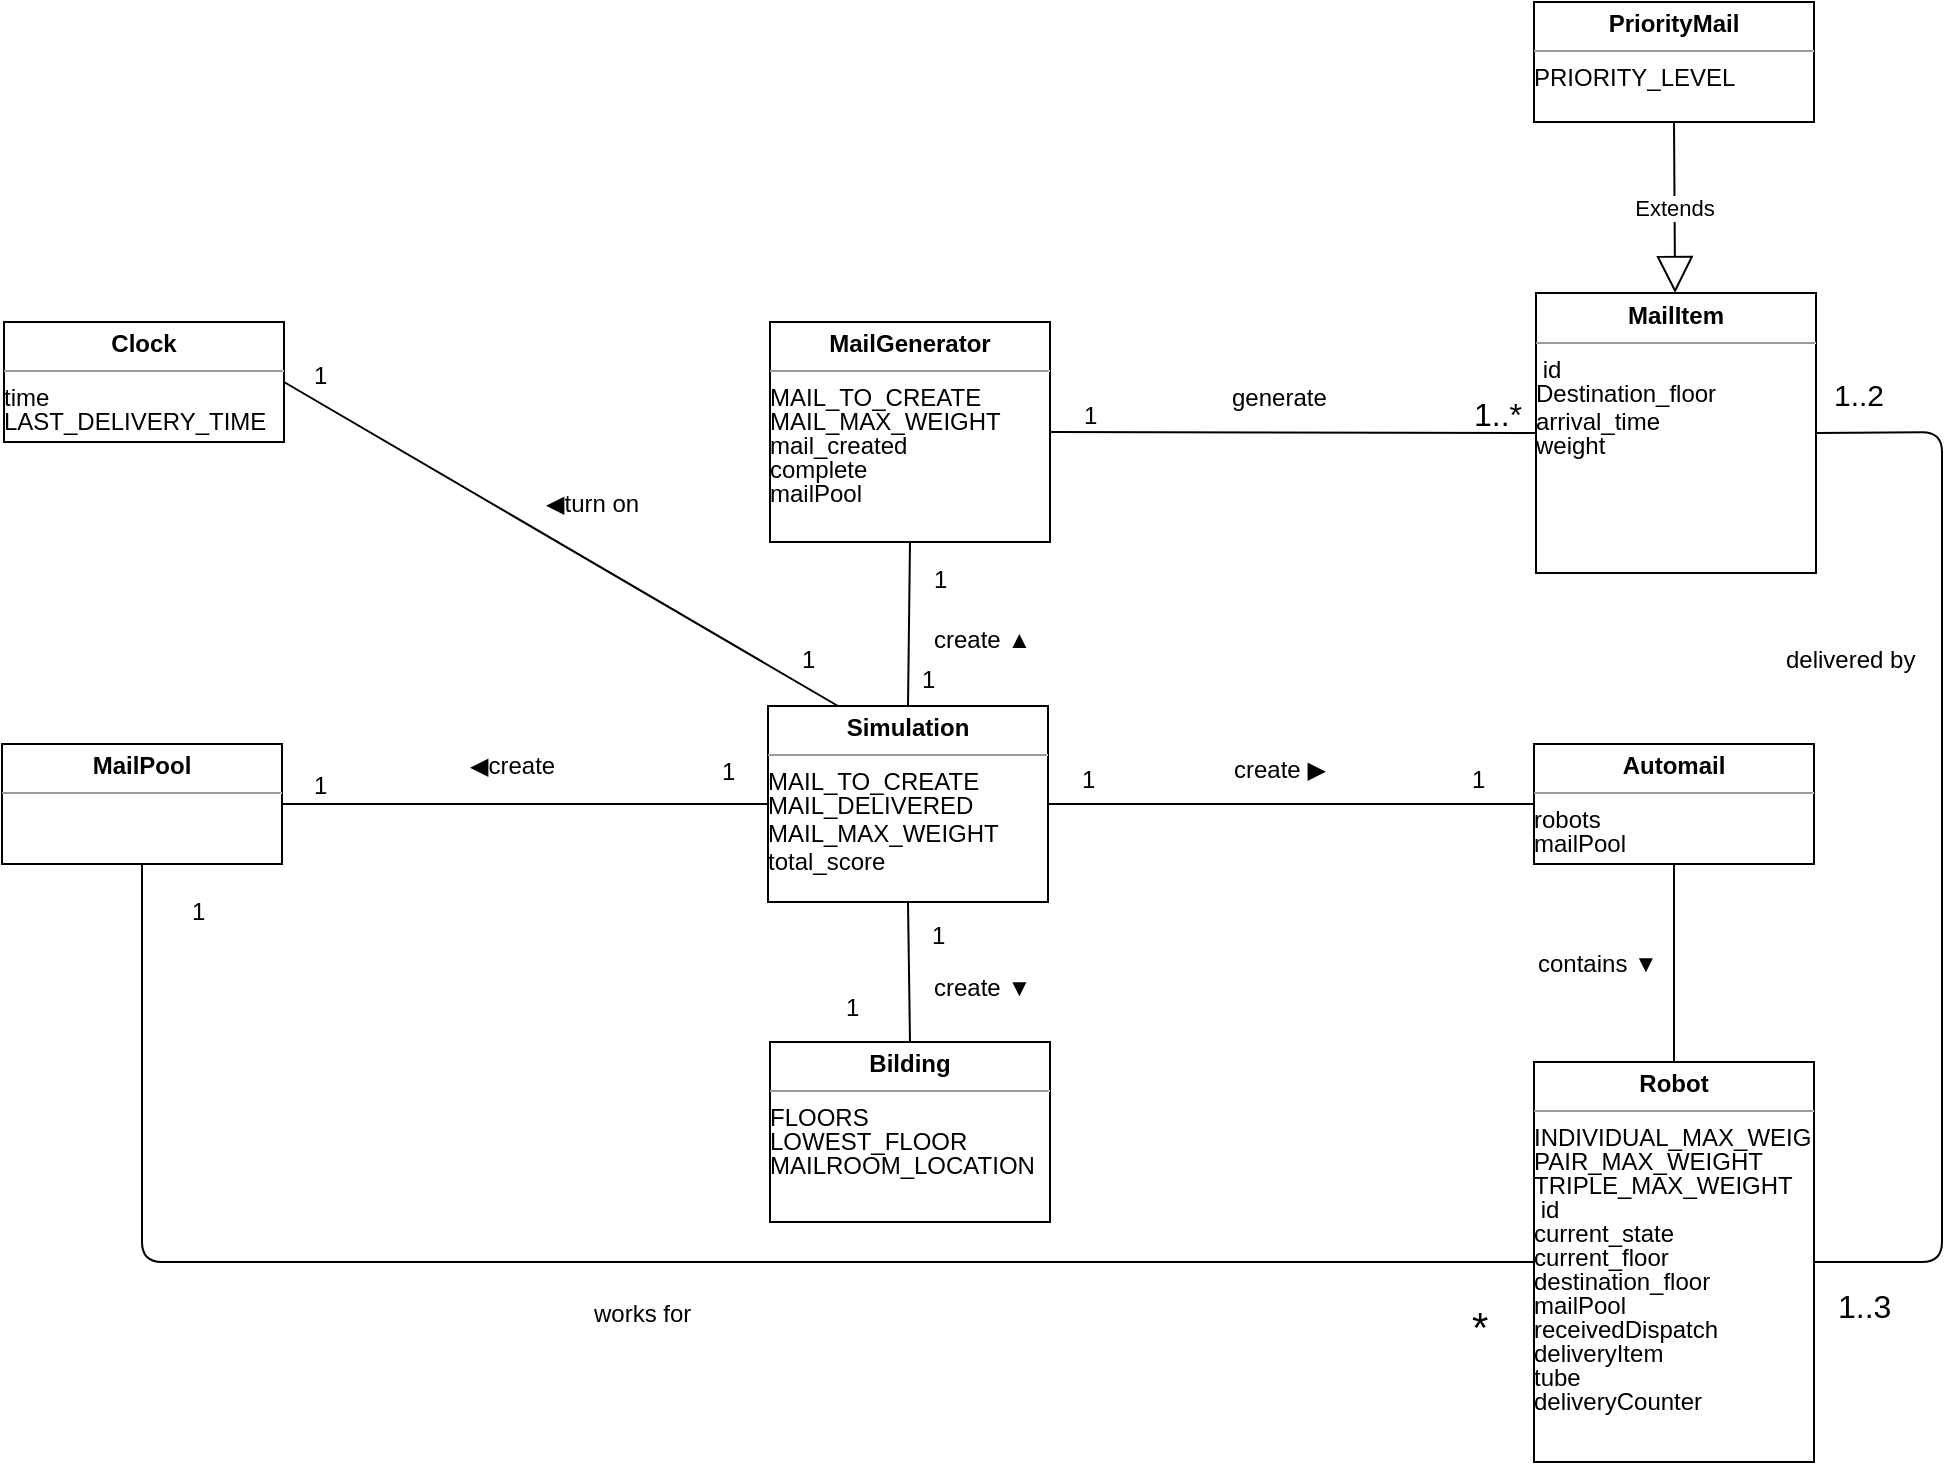 <mxfile version="10.6.3" type="github"><diagram id="4iXWmpSSHt-kRnFeCvg4" name="Page-1"><mxGraphModel dx="1370" dy="793" grid="1" gridSize="10" guides="1" tooltips="1" connect="1" arrows="1" fold="1" page="1" pageScale="1" pageWidth="1169" pageHeight="827" math="0" shadow="0"><root><mxCell id="0"/><mxCell id="1" parent="0"/><mxCell id="1b7tENHI6Y7MaqRtIq_Z-2" value="&lt;p style=&quot;margin: 0px ; margin-top: 4px ; text-align: center&quot;&gt;&lt;b&gt;Simulation&lt;/b&gt;&lt;/p&gt;&lt;hr size=&quot;1&quot;&gt;&lt;div style=&quot;height: 2px&quot;&gt;MAIL_TO_CREATE&lt;/div&gt;&lt;div style=&quot;height: 2px&quot;&gt;&lt;br&gt;&lt;/div&gt;&lt;div style=&quot;height: 2px&quot;&gt;&lt;br&gt;&lt;/div&gt;&lt;div style=&quot;height: 2px&quot;&gt;&lt;br&gt;&lt;/div&gt;&lt;div style=&quot;height: 2px&quot;&gt;&lt;br&gt;&lt;/div&gt;&lt;div style=&quot;height: 2px&quot;&gt;&lt;br&gt;&lt;/div&gt;&lt;div style=&quot;height: 2px&quot;&gt;MAIL_DELIVERED&lt;/div&gt;&lt;div style=&quot;height: 2px&quot;&gt;&lt;br&gt;&lt;/div&gt;&lt;div style=&quot;height: 2px&quot;&gt;&lt;br&gt;&lt;/div&gt;&lt;div style=&quot;height: 2px&quot;&gt;&lt;br&gt;&lt;/div&gt;&lt;div style=&quot;height: 2px&quot;&gt;&lt;br&gt;&lt;/div&gt;&lt;div style=&quot;height: 2px&quot;&gt;&lt;br&gt;&lt;/div&gt;&lt;div style=&quot;height: 2px&quot;&gt;&lt;br&gt;&lt;/div&gt;&lt;div style=&quot;height: 2px&quot;&gt;MAIL_MAX_WEIGHT&lt;/div&gt;&lt;div style=&quot;height: 2px&quot;&gt;&lt;br&gt;&lt;/div&gt;&lt;div style=&quot;height: 2px&quot;&gt;&lt;br&gt;&lt;/div&gt;&lt;div style=&quot;height: 2px&quot;&gt;&lt;br&gt;&lt;/div&gt;&lt;div style=&quot;height: 2px&quot;&gt;&lt;br&gt;&lt;/div&gt;&lt;div style=&quot;height: 2px&quot;&gt;&lt;br&gt;&lt;/div&gt;&lt;div style=&quot;height: 2px&quot;&gt;&lt;br&gt;&lt;/div&gt;&lt;div style=&quot;height: 2px&quot;&gt;total_score&lt;/div&gt;&lt;div style=&quot;height: 2px&quot;&gt;&lt;br&gt;&lt;/div&gt;&lt;div style=&quot;height: 2px&quot;&gt;&lt;br&gt;&lt;/div&gt;&lt;div&gt;&lt;br&gt;&lt;/div&gt;&lt;div&gt;&lt;br&gt;&lt;/div&gt;&lt;div&gt;&lt;br&gt;&lt;/div&gt;&lt;div&gt;&lt;br&gt;&lt;/div&gt;&lt;div&gt;&lt;br&gt;&lt;/div&gt;&lt;div&gt;&lt;br&gt;&lt;/div&gt;&lt;div&gt;&lt;br&gt;&lt;/div&gt;&lt;div&gt;&lt;br&gt;&lt;/div&gt;&lt;div&gt;&lt;br&gt;&lt;/div&gt;&lt;div&gt;&lt;br&gt;&lt;/div&gt;&lt;div&gt;&lt;br&gt;&lt;/div&gt;" style="verticalAlign=top;align=left;overflow=fill;fontSize=12;fontFamily=Helvetica;html=1;" vertex="1" parent="1"><mxGeometry x="513" y="382" width="140" height="98" as="geometry"/></mxCell><mxCell id="1b7tENHI6Y7MaqRtIq_Z-4" value="&lt;p style=&quot;margin: 0px ; margin-top: 4px ; text-align: center&quot;&gt;&lt;b&gt;Bilding&lt;/b&gt;&lt;/p&gt;&lt;hr size=&quot;1&quot;&gt;&lt;div style=&quot;height: 2px&quot;&gt;FLOORS&lt;/div&gt;&lt;div style=&quot;height: 2px&quot;&gt;&lt;br&gt;&lt;/div&gt;&lt;div style=&quot;height: 2px&quot;&gt;&lt;br&gt;&lt;/div&gt;&lt;div style=&quot;height: 2px&quot;&gt;&lt;br&gt;&lt;/div&gt;&lt;div style=&quot;height: 2px&quot;&gt;&lt;br&gt;&lt;/div&gt;&lt;div style=&quot;height: 2px&quot;&gt;&lt;br&gt;&lt;/div&gt;&lt;div style=&quot;height: 2px&quot;&gt;LOWEST_FLOOR&lt;/div&gt;&lt;div style=&quot;height: 2px&quot;&gt;&lt;br&gt;&lt;/div&gt;&lt;div style=&quot;height: 2px&quot;&gt;&lt;br&gt;&lt;/div&gt;&lt;div style=&quot;height: 2px&quot;&gt;&lt;br&gt;&lt;/div&gt;&lt;div style=&quot;height: 2px&quot;&gt;&lt;br&gt;&lt;/div&gt;&lt;div style=&quot;height: 2px&quot;&gt;&lt;br&gt;&lt;/div&gt;&lt;div style=&quot;height: 2px&quot;&gt;MAILROOM_LOCATION&lt;/div&gt;" style="verticalAlign=top;align=left;overflow=fill;fontSize=12;fontFamily=Helvetica;html=1;" vertex="1" parent="1"><mxGeometry x="514" y="550" width="140" height="90" as="geometry"/></mxCell><mxCell id="1b7tENHI6Y7MaqRtIq_Z-5" value="&lt;p style=&quot;margin: 0px ; margin-top: 4px ; text-align: center&quot;&gt;&lt;b&gt;MailPool&lt;/b&gt;&lt;/p&gt;&lt;hr size=&quot;1&quot;&gt;&lt;div style=&quot;height: 2px&quot;&gt;&lt;/div&gt;" style="verticalAlign=top;align=left;overflow=fill;fontSize=12;fontFamily=Helvetica;html=1;" vertex="1" parent="1"><mxGeometry x="130" y="401" width="140" height="60" as="geometry"/></mxCell><mxCell id="1b7tENHI6Y7MaqRtIq_Z-6" value="&lt;p style=&quot;margin: 0px ; margin-top: 4px ; text-align: center&quot;&gt;&lt;b&gt;Automail&lt;/b&gt;&lt;/p&gt;&lt;hr size=&quot;1&quot;&gt;&lt;div style=&quot;height: 2px&quot;&gt;robots&lt;/div&gt;&lt;div style=&quot;height: 2px&quot;&gt;&lt;br&gt;&lt;/div&gt;&lt;div style=&quot;height: 2px&quot;&gt;&lt;br&gt;&lt;/div&gt;&lt;div style=&quot;height: 2px&quot;&gt;&lt;br&gt;&lt;/div&gt;&lt;div style=&quot;height: 2px&quot;&gt;&lt;br&gt;&lt;/div&gt;&lt;div style=&quot;height: 2px&quot;&gt;&lt;br&gt;&lt;/div&gt;&lt;div style=&quot;height: 2px&quot;&gt;mailPool&lt;/div&gt;" style="verticalAlign=top;align=left;overflow=fill;fontSize=12;fontFamily=Helvetica;html=1;" vertex="1" parent="1"><mxGeometry x="896" y="401" width="140" height="60" as="geometry"/></mxCell><mxCell id="1b7tENHI6Y7MaqRtIq_Z-7" value="&lt;p style=&quot;margin: 0px ; margin-top: 4px ; text-align: center&quot;&gt;&lt;b&gt;Robot&lt;/b&gt;&lt;/p&gt;&lt;hr size=&quot;1&quot;&gt;&lt;div style=&quot;height: 2px&quot;&gt;INDIVIDUAL_MAX_WEIGHT&lt;/div&gt;&lt;div style=&quot;height: 2px&quot;&gt;&lt;br&gt;&lt;/div&gt;&lt;div style=&quot;height: 2px&quot;&gt;&lt;br&gt;&lt;/div&gt;&lt;div style=&quot;height: 2px&quot;&gt;&lt;br&gt;&lt;/div&gt;&lt;div style=&quot;height: 2px&quot;&gt;&lt;br&gt;&lt;/div&gt;&lt;div style=&quot;height: 2px&quot;&gt;&lt;br&gt;&lt;/div&gt;&lt;div style=&quot;height: 2px&quot;&gt;PAIR_MAX_WEIGHT&lt;/div&gt;&lt;div style=&quot;height: 2px&quot;&gt;&lt;br&gt;&lt;/div&gt;&lt;div style=&quot;height: 2px&quot;&gt;&lt;br&gt;&lt;/div&gt;&lt;div style=&quot;height: 2px&quot;&gt;&lt;br&gt;&lt;/div&gt;&lt;div style=&quot;height: 2px&quot;&gt;&lt;br&gt;&lt;/div&gt;&lt;div style=&quot;height: 2px&quot;&gt;&lt;br&gt;&lt;/div&gt;&lt;div style=&quot;height: 2px&quot;&gt;TRIPLE_MAX_WEIGHT&lt;/div&gt;&lt;div style=&quot;height: 2px&quot;&gt;&lt;br&gt;&lt;/div&gt;&lt;div style=&quot;height: 2px&quot;&gt;&lt;br&gt;&lt;/div&gt;&lt;div style=&quot;height: 2px&quot;&gt;&lt;br&gt;&lt;/div&gt;&lt;div style=&quot;height: 2px&quot;&gt;&lt;br&gt;&lt;/div&gt;&lt;div style=&quot;height: 2px&quot;&gt;&lt;br&gt;&lt;/div&gt;&lt;div style=&quot;height: 2px&quot;&gt;&amp;nbsp;id&lt;/div&gt;&lt;div style=&quot;height: 2px&quot;&gt;&lt;br&gt;&lt;/div&gt;&lt;div style=&quot;height: 2px&quot;&gt;&lt;br&gt;&lt;/div&gt;&lt;div style=&quot;height: 2px&quot;&gt;&lt;br&gt;&lt;/div&gt;&lt;div style=&quot;height: 2px&quot;&gt;&lt;br&gt;&lt;/div&gt;&lt;div style=&quot;height: 2px&quot;&gt;&lt;br&gt;&lt;/div&gt;&lt;div style=&quot;height: 2px&quot;&gt;current_state&lt;/div&gt;&lt;div style=&quot;height: 2px&quot;&gt;&lt;br&gt;&lt;/div&gt;&lt;div style=&quot;height: 2px&quot;&gt;&lt;br&gt;&lt;/div&gt;&lt;div style=&quot;height: 2px&quot;&gt;&lt;br&gt;&lt;/div&gt;&lt;div style=&quot;height: 2px&quot;&gt;&lt;br&gt;&lt;/div&gt;&lt;div style=&quot;height: 2px&quot;&gt;&lt;br&gt;&lt;/div&gt;&lt;div style=&quot;height: 2px&quot;&gt;current_floor&lt;/div&gt;&lt;div style=&quot;height: 2px&quot;&gt;&lt;br&gt;&lt;/div&gt;&lt;div style=&quot;height: 2px&quot;&gt;&lt;br&gt;&lt;/div&gt;&lt;div style=&quot;height: 2px&quot;&gt;&lt;br&gt;&lt;/div&gt;&lt;div style=&quot;height: 2px&quot;&gt;&lt;br&gt;&lt;/div&gt;&lt;div style=&quot;height: 2px&quot;&gt;&lt;br&gt;&lt;/div&gt;&lt;div style=&quot;height: 2px&quot;&gt;destination_floor&lt;/div&gt;&lt;div style=&quot;height: 2px&quot;&gt;&lt;br&gt;&lt;/div&gt;&lt;div style=&quot;height: 2px&quot;&gt;&lt;br&gt;&lt;/div&gt;&lt;div style=&quot;height: 2px&quot;&gt;&lt;br&gt;&lt;/div&gt;&lt;div style=&quot;height: 2px&quot;&gt;&lt;br&gt;&lt;/div&gt;&lt;div style=&quot;height: 2px&quot;&gt;&lt;br&gt;&lt;/div&gt;&lt;div style=&quot;height: 2px&quot;&gt;mailPool&lt;/div&gt;&lt;div style=&quot;height: 2px&quot;&gt;&lt;br&gt;&lt;/div&gt;&lt;div style=&quot;height: 2px&quot;&gt;&lt;br&gt;&lt;/div&gt;&lt;div style=&quot;height: 2px&quot;&gt;&lt;br&gt;&lt;/div&gt;&lt;div style=&quot;height: 2px&quot;&gt;&lt;br&gt;&lt;/div&gt;&lt;div style=&quot;height: 2px&quot;&gt;&lt;br&gt;&lt;/div&gt;&lt;div style=&quot;height: 2px&quot;&gt;receivedDispatch&lt;/div&gt;&lt;div style=&quot;height: 2px&quot;&gt;&lt;br&gt;&lt;/div&gt;&lt;div style=&quot;height: 2px&quot;&gt;&lt;br&gt;&lt;/div&gt;&lt;div style=&quot;height: 2px&quot;&gt;&lt;br&gt;&lt;/div&gt;&lt;div style=&quot;height: 2px&quot;&gt;&lt;br&gt;&lt;/div&gt;&lt;div style=&quot;height: 2px&quot;&gt;&lt;br&gt;&lt;/div&gt;&lt;div style=&quot;height: 2px&quot;&gt;deliveryItem&lt;/div&gt;&lt;div style=&quot;height: 2px&quot;&gt;&lt;br&gt;&lt;/div&gt;&lt;div style=&quot;height: 2px&quot;&gt;&lt;br&gt;&lt;/div&gt;&lt;div style=&quot;height: 2px&quot;&gt;&lt;br&gt;&lt;/div&gt;&lt;div style=&quot;height: 2px&quot;&gt;&lt;br&gt;&lt;/div&gt;&lt;div style=&quot;height: 2px&quot;&gt;&lt;br&gt;&lt;/div&gt;&lt;div style=&quot;height: 2px&quot;&gt;tube&lt;/div&gt;&lt;div style=&quot;height: 2px&quot;&gt;&lt;br&gt;&lt;/div&gt;&lt;div style=&quot;height: 2px&quot;&gt;&lt;br&gt;&lt;/div&gt;&lt;div style=&quot;height: 2px&quot;&gt;&lt;br&gt;&lt;/div&gt;&lt;div style=&quot;height: 2px&quot;&gt;&lt;br&gt;&lt;/div&gt;&lt;div style=&quot;height: 2px&quot;&gt;&lt;br&gt;&lt;/div&gt;&lt;div style=&quot;height: 2px&quot;&gt;deliveryCounter&lt;/div&gt;&lt;div style=&quot;height: 2px&quot;&gt;&lt;br&gt;&lt;/div&gt;&lt;div style=&quot;height: 2px&quot;&gt;&lt;br&gt;&lt;/div&gt;&lt;div style=&quot;height: 2px&quot;&gt;&lt;br&gt;&lt;/div&gt;&lt;div style=&quot;height: 2px&quot;&gt;&lt;br&gt;&lt;/div&gt;&lt;div style=&quot;height: 2px&quot;&gt;&lt;br&gt;&lt;/div&gt;&lt;div style=&quot;height: 2px&quot;&gt;&lt;br&gt;&lt;/div&gt;" style="verticalAlign=top;align=left;overflow=fill;fontSize=12;fontFamily=Helvetica;html=1;" vertex="1" parent="1"><mxGeometry x="896" y="560" width="140" height="200" as="geometry"/></mxCell><mxCell id="1b7tENHI6Y7MaqRtIq_Z-8" value="&lt;p style=&quot;margin: 0px ; margin-top: 4px ; text-align: center&quot;&gt;&lt;b&gt;MailItem&lt;/b&gt;&lt;/p&gt;&lt;hr size=&quot;1&quot;&gt;&lt;div style=&quot;height: 2px&quot;&gt;&amp;nbsp;id&lt;/div&gt;&lt;div style=&quot;height: 2px&quot;&gt;&lt;br&gt;&lt;/div&gt;&lt;div style=&quot;height: 2px&quot;&gt;&lt;br&gt;&lt;/div&gt;&lt;div style=&quot;height: 2px&quot;&gt;&lt;br&gt;&lt;/div&gt;&lt;div style=&quot;height: 2px&quot;&gt;&lt;br&gt;&lt;/div&gt;&lt;div style=&quot;height: 2px&quot;&gt;&lt;br&gt;&lt;/div&gt;&lt;div style=&quot;height: 2px&quot;&gt;Destination_floor&lt;/div&gt;&lt;div style=&quot;height: 2px&quot;&gt;&lt;br&gt;&lt;/div&gt;&lt;div style=&quot;height: 2px&quot;&gt;&lt;br&gt;&lt;/div&gt;&lt;div style=&quot;height: 2px&quot;&gt;&lt;br&gt;&lt;/div&gt;&lt;div style=&quot;height: 2px&quot;&gt;&lt;br&gt;&lt;/div&gt;&lt;div style=&quot;height: 2px&quot;&gt;&lt;br&gt;&lt;/div&gt;&lt;div style=&quot;height: 2px&quot;&gt;&lt;br&gt;&lt;/div&gt;&lt;div style=&quot;height: 2px&quot;&gt;arrival_time&lt;/div&gt;&lt;div style=&quot;height: 2px&quot;&gt;&lt;br&gt;&lt;/div&gt;&lt;div style=&quot;height: 2px&quot;&gt;&lt;br&gt;&lt;/div&gt;&lt;div style=&quot;height: 2px&quot;&gt;&lt;br&gt;&lt;/div&gt;&lt;div style=&quot;height: 2px&quot;&gt;&lt;br&gt;&lt;/div&gt;&lt;div style=&quot;height: 2px&quot;&gt;&lt;br&gt;&lt;/div&gt;&lt;div style=&quot;height: 2px&quot;&gt;weight&lt;/div&gt;&lt;div style=&quot;height: 2px&quot;&gt;&lt;br&gt;&lt;/div&gt;&lt;div style=&quot;height: 2px&quot;&gt;&lt;br&gt;&lt;/div&gt;&lt;div style=&quot;height: 2px&quot;&gt;&lt;br&gt;&lt;/div&gt;&lt;div style=&quot;height: 2px&quot;&gt;&lt;br&gt;&lt;/div&gt;&lt;div style=&quot;height: 2px&quot;&gt;&lt;br&gt;&lt;/div&gt;&lt;div style=&quot;height: 2px&quot;&gt;&lt;br&gt;&lt;/div&gt;" style="verticalAlign=top;align=left;overflow=fill;fontSize=12;fontFamily=Helvetica;html=1;" vertex="1" parent="1"><mxGeometry x="897" y="175.5" width="140" height="140" as="geometry"/></mxCell><mxCell id="1b7tENHI6Y7MaqRtIq_Z-9" value="&lt;p style=&quot;margin: 0px ; margin-top: 4px ; text-align: center&quot;&gt;&lt;b&gt;MailGenerator&lt;/b&gt;&lt;/p&gt;&lt;hr size=&quot;1&quot;&gt;&lt;div style=&quot;height: 2px&quot;&gt;MAIL_TO_CREATE&lt;/div&gt;&lt;div style=&quot;height: 2px&quot;&gt;&lt;br&gt;&lt;/div&gt;&lt;div style=&quot;height: 2px&quot;&gt;&lt;br&gt;&lt;/div&gt;&lt;div style=&quot;height: 2px&quot;&gt;&lt;br&gt;&lt;/div&gt;&lt;div style=&quot;height: 2px&quot;&gt;&lt;br&gt;&lt;/div&gt;&lt;div style=&quot;height: 2px&quot;&gt;&lt;br&gt;&lt;/div&gt;&lt;div style=&quot;height: 2px&quot;&gt;MAIL_MAX_WEIGHT&lt;/div&gt;&lt;div style=&quot;height: 2px&quot;&gt;&lt;br&gt;&lt;/div&gt;&lt;div style=&quot;height: 2px&quot;&gt;&lt;br&gt;&lt;/div&gt;&lt;div style=&quot;height: 2px&quot;&gt;&lt;br&gt;&lt;/div&gt;&lt;div style=&quot;height: 2px&quot;&gt;&lt;br&gt;&lt;/div&gt;&lt;div style=&quot;height: 2px&quot;&gt;&lt;br&gt;&lt;/div&gt;&lt;div style=&quot;height: 2px&quot;&gt;mail_created&lt;/div&gt;&lt;div style=&quot;height: 2px&quot;&gt;&lt;br&gt;&lt;/div&gt;&lt;div style=&quot;height: 2px&quot;&gt;&lt;br&gt;&lt;/div&gt;&lt;div style=&quot;height: 2px&quot;&gt;&lt;br&gt;&lt;/div&gt;&lt;div style=&quot;height: 2px&quot;&gt;&lt;br&gt;&lt;/div&gt;&lt;div style=&quot;height: 2px&quot;&gt;&lt;br&gt;&lt;/div&gt;&lt;div style=&quot;height: 2px&quot;&gt;complete&lt;/div&gt;&lt;div style=&quot;height: 2px&quot;&gt;&lt;br&gt;&lt;/div&gt;&lt;div style=&quot;height: 2px&quot;&gt;&lt;br&gt;&lt;/div&gt;&lt;div style=&quot;height: 2px&quot;&gt;&lt;br&gt;&lt;/div&gt;&lt;div style=&quot;height: 2px&quot;&gt;&lt;br&gt;&lt;/div&gt;&lt;div style=&quot;height: 2px&quot;&gt;&lt;br&gt;&lt;/div&gt;&lt;div style=&quot;height: 2px&quot;&gt;mailPool&lt;/div&gt;&lt;div style=&quot;height: 2px&quot;&gt;&lt;br&gt;&lt;/div&gt;&lt;div style=&quot;height: 2px&quot;&gt;&lt;br&gt;&lt;/div&gt;&lt;div style=&quot;height: 2px&quot;&gt;&lt;br&gt;&lt;/div&gt;&lt;div style=&quot;height: 2px&quot;&gt;&lt;br&gt;&lt;/div&gt;&lt;div style=&quot;height: 2px&quot;&gt;&lt;br&gt;&lt;/div&gt;&lt;div style=&quot;height: 2px&quot;&gt;&lt;br&gt;&lt;/div&gt;&lt;div style=&quot;height: 2px&quot;&gt;&lt;br&gt;&lt;/div&gt;" style="verticalAlign=top;align=left;overflow=fill;fontSize=12;fontFamily=Helvetica;html=1;" vertex="1" parent="1"><mxGeometry x="514" y="190" width="140" height="110" as="geometry"/></mxCell><mxCell id="1b7tENHI6Y7MaqRtIq_Z-10" value="&lt;p style=&quot;margin: 0px ; margin-top: 4px ; text-align: center&quot;&gt;&lt;b&gt;PriorityMail&lt;/b&gt;&lt;/p&gt;&lt;hr size=&quot;1&quot;&gt;&lt;div style=&quot;height: 2px&quot;&gt;PRIORITY_LEVEL&lt;/div&gt;" style="verticalAlign=top;align=left;overflow=fill;fontSize=12;fontFamily=Helvetica;html=1;" vertex="1" parent="1"><mxGeometry x="896" y="30" width="140" height="60" as="geometry"/></mxCell><mxCell id="1b7tENHI6Y7MaqRtIq_Z-11" value="&lt;p style=&quot;margin: 0px ; margin-top: 4px ; text-align: center&quot;&gt;&lt;b&gt;Clock&lt;/b&gt;&lt;/p&gt;&lt;hr size=&quot;1&quot;&gt;&lt;div style=&quot;height: 2px&quot;&gt;time&lt;/div&gt;&lt;div style=&quot;height: 2px&quot;&gt;&lt;br&gt;&lt;/div&gt;&lt;div style=&quot;height: 2px&quot;&gt;&lt;br&gt;&lt;/div&gt;&lt;div style=&quot;height: 2px&quot;&gt;&lt;br&gt;&lt;/div&gt;&lt;div style=&quot;height: 2px&quot;&gt;&lt;br&gt;&lt;/div&gt;&lt;div style=&quot;height: 2px&quot;&gt;&lt;br&gt;&lt;/div&gt;&lt;div style=&quot;height: 2px&quot;&gt;LAST_DELIVERY_TIME&lt;/div&gt;" style="verticalAlign=top;align=left;overflow=fill;fontSize=12;fontFamily=Helvetica;html=1;" vertex="1" parent="1"><mxGeometry x="131" y="190" width="140" height="60" as="geometry"/></mxCell><mxCell id="1b7tENHI6Y7MaqRtIq_Z-13" value="Extends" style="endArrow=block;endSize=16;endFill=0;html=1;exitX=0.5;exitY=1;exitDx=0;exitDy=0;" edge="1" parent="1" source="1b7tENHI6Y7MaqRtIq_Z-10" target="1b7tENHI6Y7MaqRtIq_Z-8"><mxGeometry width="160" relative="1" as="geometry"><mxPoint x="730" y="130" as="sourcePoint"/><mxPoint x="890" y="130" as="targetPoint"/></mxGeometry></mxCell><mxCell id="1b7tENHI6Y7MaqRtIq_Z-15" value="" style="endArrow=none;html=1;entryX=0.5;entryY=1;entryDx=0;entryDy=0;exitX=0.5;exitY=0;exitDx=0;exitDy=0;" edge="1" parent="1" source="1b7tENHI6Y7MaqRtIq_Z-2" target="1b7tENHI6Y7MaqRtIq_Z-9"><mxGeometry width="50" height="50" relative="1" as="geometry"><mxPoint x="510" y="380" as="sourcePoint"/><mxPoint x="560" y="330" as="targetPoint"/></mxGeometry></mxCell><mxCell id="1b7tENHI6Y7MaqRtIq_Z-16" value="" style="endArrow=none;html=1;entryX=0;entryY=0.5;entryDx=0;entryDy=0;exitX=1;exitY=0.5;exitDx=0;exitDy=0;" edge="1" parent="1" source="1b7tENHI6Y7MaqRtIq_Z-5" target="1b7tENHI6Y7MaqRtIq_Z-2"><mxGeometry width="50" height="50" relative="1" as="geometry"><mxPoint x="300" y="540" as="sourcePoint"/><mxPoint x="350" y="490" as="targetPoint"/></mxGeometry></mxCell><mxCell id="1b7tENHI6Y7MaqRtIq_Z-17" value="" style="endArrow=none;html=1;entryX=0;entryY=0.5;entryDx=0;entryDy=0;exitX=1;exitY=0.5;exitDx=0;exitDy=0;" edge="1" parent="1" source="1b7tENHI6Y7MaqRtIq_Z-2" target="1b7tENHI6Y7MaqRtIq_Z-6"><mxGeometry width="50" height="50" relative="1" as="geometry"><mxPoint x="750" y="450" as="sourcePoint"/><mxPoint x="800" y="400" as="targetPoint"/></mxGeometry></mxCell><mxCell id="1b7tENHI6Y7MaqRtIq_Z-18" value="" style="endArrow=none;html=1;entryX=0.5;entryY=1;entryDx=0;entryDy=0;exitX=0.5;exitY=0;exitDx=0;exitDy=0;" edge="1" parent="1" source="1b7tENHI6Y7MaqRtIq_Z-4" target="1b7tENHI6Y7MaqRtIq_Z-2"><mxGeometry width="50" height="50" relative="1" as="geometry"><mxPoint x="490" y="540" as="sourcePoint"/><mxPoint x="540" y="490" as="targetPoint"/></mxGeometry></mxCell><mxCell id="1b7tENHI6Y7MaqRtIq_Z-19" value="" style="endArrow=none;html=1;entryX=0.5;entryY=1;entryDx=0;entryDy=0;exitX=0.5;exitY=0;exitDx=0;exitDy=0;" edge="1" parent="1" source="1b7tENHI6Y7MaqRtIq_Z-7" target="1b7tENHI6Y7MaqRtIq_Z-6"><mxGeometry width="50" height="50" relative="1" as="geometry"><mxPoint x="790" y="590" as="sourcePoint"/><mxPoint x="840" y="540" as="targetPoint"/></mxGeometry></mxCell><mxCell id="1b7tENHI6Y7MaqRtIq_Z-20" value="" style="endArrow=none;html=1;entryX=0;entryY=0.5;entryDx=0;entryDy=0;exitX=1;exitY=0.5;exitDx=0;exitDy=0;" edge="1" parent="1" source="1b7tENHI6Y7MaqRtIq_Z-9" target="1b7tENHI6Y7MaqRtIq_Z-8"><mxGeometry width="50" height="50" relative="1" as="geometry"><mxPoint x="700" y="290" as="sourcePoint"/><mxPoint x="750" y="240" as="targetPoint"/></mxGeometry></mxCell><mxCell id="1b7tENHI6Y7MaqRtIq_Z-21" value="" style="endArrow=none;html=1;entryX=1;entryY=0.5;entryDx=0;entryDy=0;exitX=1;exitY=0.5;exitDx=0;exitDy=0;" edge="1" parent="1" source="1b7tENHI6Y7MaqRtIq_Z-7" target="1b7tENHI6Y7MaqRtIq_Z-8"><mxGeometry width="50" height="50" relative="1" as="geometry"><mxPoint x="1037" y="670" as="sourcePoint"/><mxPoint x="1080" y="390" as="targetPoint"/><Array as="points"><mxPoint x="1100" y="660"/><mxPoint x="1100" y="450"/><mxPoint x="1100" y="245"/></Array></mxGeometry></mxCell><mxCell id="1b7tENHI6Y7MaqRtIq_Z-23" value="" style="endArrow=none;html=1;entryX=0.25;entryY=0;entryDx=0;entryDy=0;exitX=1;exitY=0.5;exitDx=0;exitDy=0;" edge="1" parent="1" source="1b7tENHI6Y7MaqRtIq_Z-11" target="1b7tENHI6Y7MaqRtIq_Z-2"><mxGeometry width="50" height="50" relative="1" as="geometry"><mxPoint x="330" y="380" as="sourcePoint"/><mxPoint x="380" y="330" as="targetPoint"/></mxGeometry></mxCell><mxCell id="1b7tENHI6Y7MaqRtIq_Z-24" value="" style="endArrow=none;html=1;entryX=0.5;entryY=1;entryDx=0;entryDy=0;exitX=0;exitY=0.5;exitDx=0;exitDy=0;" edge="1" parent="1" source="1b7tENHI6Y7MaqRtIq_Z-7" target="1b7tENHI6Y7MaqRtIq_Z-5"><mxGeometry width="50" height="50" relative="1" as="geometry"><mxPoint x="190" y="610" as="sourcePoint"/><mxPoint x="240" y="560" as="targetPoint"/><Array as="points"><mxPoint x="200" y="660"/></Array></mxGeometry></mxCell><mxCell id="1b7tENHI6Y7MaqRtIq_Z-25" value="&lt;span&gt;◀&lt;/span&gt;turn on" style="text;html=1;resizable=0;points=[];autosize=1;align=left;verticalAlign=top;spacingTop=-4;" vertex="1" parent="1"><mxGeometry x="400" y="271" width="70" height="20" as="geometry"/></mxCell><mxCell id="1b7tENHI6Y7MaqRtIq_Z-26" value="create&amp;nbsp;&lt;span&gt;▶&lt;/span&gt;" style="text;html=1;resizable=0;points=[];autosize=1;align=left;verticalAlign=top;spacingTop=-4;" vertex="1" parent="1"><mxGeometry x="744" y="404" width="60" height="20" as="geometry"/></mxCell><mxCell id="1b7tENHI6Y7MaqRtIq_Z-27" value="create&amp;nbsp;&lt;span&gt;▲&lt;/span&gt;" style="text;html=1;resizable=0;points=[];autosize=1;align=left;verticalAlign=top;spacingTop=-4;" vertex="1" parent="1"><mxGeometry x="594" y="339" width="60" height="20" as="geometry"/></mxCell><mxCell id="1b7tENHI6Y7MaqRtIq_Z-28" value="create&amp;nbsp;&lt;span&gt;▼&lt;/span&gt;" style="text;html=1;resizable=0;points=[];autosize=1;align=left;verticalAlign=top;spacingTop=-4;" vertex="1" parent="1"><mxGeometry x="594" y="513" width="60" height="20" as="geometry"/></mxCell><mxCell id="1b7tENHI6Y7MaqRtIq_Z-29" value="&lt;span&gt;◀&lt;/span&gt;create&amp;nbsp;" style="text;html=1;resizable=0;points=[];autosize=1;align=left;verticalAlign=top;spacingTop=-4;" vertex="1" parent="1"><mxGeometry x="361.5" y="402" width="60" height="20" as="geometry"/></mxCell><mxCell id="1b7tENHI6Y7MaqRtIq_Z-30" value="works for" style="text;html=1;resizable=0;points=[];autosize=1;align=left;verticalAlign=top;spacingTop=-4;" vertex="1" parent="1"><mxGeometry x="424" y="676" width="60" height="20" as="geometry"/></mxCell><mxCell id="1b7tENHI6Y7MaqRtIq_Z-31" value="generate" style="text;html=1;resizable=0;points=[];autosize=1;align=left;verticalAlign=top;spacingTop=-4;" vertex="1" parent="1"><mxGeometry x="743" y="218" width="60" height="20" as="geometry"/></mxCell><mxCell id="1b7tENHI6Y7MaqRtIq_Z-32" value="contains&amp;nbsp;&lt;span&gt;▼&lt;/span&gt;" style="text;html=1;resizable=0;points=[];autosize=1;align=left;verticalAlign=top;spacingTop=-4;" vertex="1" parent="1"><mxGeometry x="896" y="500.5" width="80" height="20" as="geometry"/></mxCell><mxCell id="1b7tENHI6Y7MaqRtIq_Z-33" value="delivered by" style="text;html=1;resizable=0;points=[];autosize=1;align=left;verticalAlign=top;spacingTop=-4;" vertex="1" parent="1"><mxGeometry x="1020" y="348.5" width="80" height="20" as="geometry"/></mxCell><mxCell id="1b7tENHI6Y7MaqRtIq_Z-34" value="1" style="text;html=1;resizable=0;points=[];autosize=1;align=left;verticalAlign=top;spacingTop=-4;" vertex="1" parent="1"><mxGeometry x="223" y="475" width="20" height="20" as="geometry"/></mxCell><mxCell id="1b7tENHI6Y7MaqRtIq_Z-35" value="&lt;font style=&quot;font-size: 21px&quot;&gt;*&lt;/font&gt;" style="text;html=1;resizable=0;points=[];autosize=1;align=left;verticalAlign=top;spacingTop=-4;" vertex="1" parent="1"><mxGeometry x="863" y="677" width="20" height="20" as="geometry"/></mxCell><mxCell id="1b7tENHI6Y7MaqRtIq_Z-36" value="&lt;font style=&quot;font-size: 15px&quot;&gt;1..2&lt;/font&gt;" style="text;html=1;resizable=0;points=[];autosize=1;align=left;verticalAlign=top;spacingTop=-4;" vertex="1" parent="1"><mxGeometry x="1044" y="215" width="40" height="20" as="geometry"/></mxCell><mxCell id="1b7tENHI6Y7MaqRtIq_Z-37" value="&lt;font style=&quot;font-size: 16px&quot;&gt;1..3&lt;/font&gt;" style="text;html=1;resizable=0;points=[];autosize=1;align=left;verticalAlign=top;spacingTop=-4;" vertex="1" parent="1"><mxGeometry x="1046" y="670" width="40" height="20" as="geometry"/></mxCell><mxCell id="1b7tENHI6Y7MaqRtIq_Z-38" value="1" style="text;html=1;resizable=0;points=[];autosize=1;align=left;verticalAlign=top;spacingTop=-4;" vertex="1" parent="1"><mxGeometry x="593" y="487" width="20" height="20" as="geometry"/></mxCell><mxCell id="1b7tENHI6Y7MaqRtIq_Z-41" value="1" style="text;html=1;resizable=0;points=[];autosize=1;align=left;verticalAlign=top;spacingTop=-4;" vertex="1" parent="1"><mxGeometry x="550" y="523" width="20" height="20" as="geometry"/></mxCell><mxCell id="1b7tENHI6Y7MaqRtIq_Z-42" value="1" style="text;html=1;resizable=0;points=[];autosize=1;align=left;verticalAlign=top;spacingTop=-4;" vertex="1" parent="1"><mxGeometry x="284" y="412" width="20" height="20" as="geometry"/></mxCell><mxCell id="1b7tENHI6Y7MaqRtIq_Z-43" value="1" style="text;html=1;resizable=0;points=[];autosize=1;align=left;verticalAlign=top;spacingTop=-4;" vertex="1" parent="1"><mxGeometry x="488" y="405" width="20" height="20" as="geometry"/></mxCell><mxCell id="1b7tENHI6Y7MaqRtIq_Z-44" value="1" style="text;html=1;resizable=0;points=[];autosize=1;align=left;verticalAlign=top;spacingTop=-4;" vertex="1" parent="1"><mxGeometry x="668" y="409" width="20" height="20" as="geometry"/></mxCell><mxCell id="1b7tENHI6Y7MaqRtIq_Z-45" value="1" style="text;html=1;resizable=0;points=[];autosize=1;align=left;verticalAlign=top;spacingTop=-4;" vertex="1" parent="1"><mxGeometry x="863" y="409" width="20" height="20" as="geometry"/></mxCell><mxCell id="1b7tENHI6Y7MaqRtIq_Z-46" value="1" style="text;html=1;resizable=0;points=[];autosize=1;align=left;verticalAlign=top;spacingTop=-4;" vertex="1" parent="1"><mxGeometry x="594" y="309" width="20" height="20" as="geometry"/></mxCell><mxCell id="1b7tENHI6Y7MaqRtIq_Z-47" value="1" style="text;html=1;resizable=0;points=[];autosize=1;align=left;verticalAlign=top;spacingTop=-4;" vertex="1" parent="1"><mxGeometry x="588" y="358.5" width="20" height="20" as="geometry"/></mxCell><mxCell id="1b7tENHI6Y7MaqRtIq_Z-48" value="1" style="text;html=1;resizable=0;points=[];autosize=1;align=left;verticalAlign=top;spacingTop=-4;" vertex="1" parent="1"><mxGeometry x="284" y="207" width="20" height="20" as="geometry"/></mxCell><mxCell id="1b7tENHI6Y7MaqRtIq_Z-49" value="1" style="text;html=1;resizable=0;points=[];autosize=1;align=left;verticalAlign=top;spacingTop=-4;" vertex="1" parent="1"><mxGeometry x="528" y="349" width="20" height="20" as="geometry"/></mxCell><mxCell id="1b7tENHI6Y7MaqRtIq_Z-50" value="1" style="text;html=1;resizable=0;points=[];autosize=1;align=left;verticalAlign=top;spacingTop=-4;" vertex="1" parent="1"><mxGeometry x="669" y="227" width="20" height="20" as="geometry"/></mxCell><mxCell id="1b7tENHI6Y7MaqRtIq_Z-51" value="&lt;font style=&quot;font-size: 16px&quot;&gt;1..*&lt;/font&gt;" style="text;html=1;resizable=0;points=[];autosize=1;align=left;verticalAlign=top;spacingTop=-4;" vertex="1" parent="1"><mxGeometry x="864" y="224" width="40" height="20" as="geometry"/></mxCell></root></mxGraphModel></diagram></mxfile>